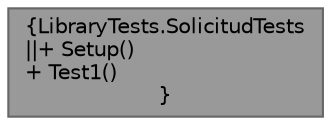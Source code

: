 digraph "LibraryTests.SolicitudTests"
{
 // INTERACTIVE_SVG=YES
 // LATEX_PDF_SIZE
  bgcolor="transparent";
  edge [fontname=Helvetica,fontsize=10,labelfontname=Helvetica,labelfontsize=10];
  node [fontname=Helvetica,fontsize=10,shape=box,height=0.2,width=0.4];
  Node1 [label="{LibraryTests.SolicitudTests\n||+ Setup()\l+ Test1()\l}",height=0.2,width=0.4,color="gray40", fillcolor="grey60", style="filled", fontcolor="black",tooltip="Tests de la clase Solicitud"];
}
